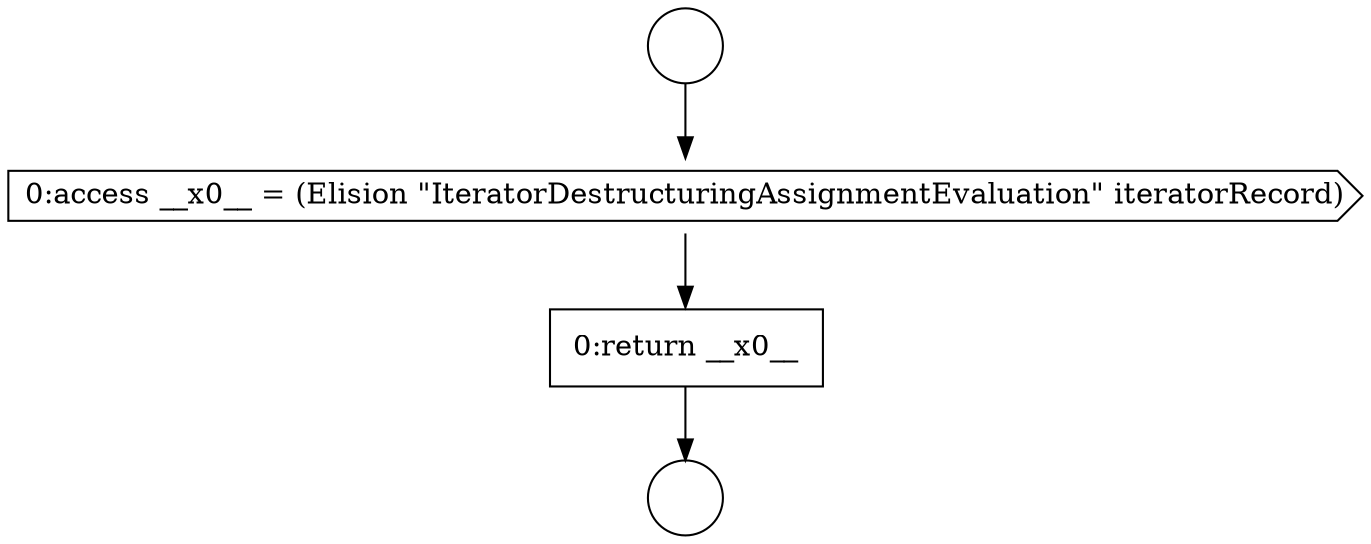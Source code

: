 digraph {
  node5881 [shape=circle label=" " color="black" fillcolor="white" style=filled]
  node5883 [shape=cds, label=<<font color="black">0:access __x0__ = (Elision &quot;IteratorDestructuringAssignmentEvaluation&quot; iteratorRecord)</font>> color="black" fillcolor="white" style=filled]
  node5884 [shape=none, margin=0, label=<<font color="black">
    <table border="0" cellborder="1" cellspacing="0" cellpadding="10">
      <tr><td align="left">0:return __x0__</td></tr>
    </table>
  </font>> color="black" fillcolor="white" style=filled]
  node5882 [shape=circle label=" " color="black" fillcolor="white" style=filled]
  node5881 -> node5883 [ color="black"]
  node5883 -> node5884 [ color="black"]
  node5884 -> node5882 [ color="black"]
}
